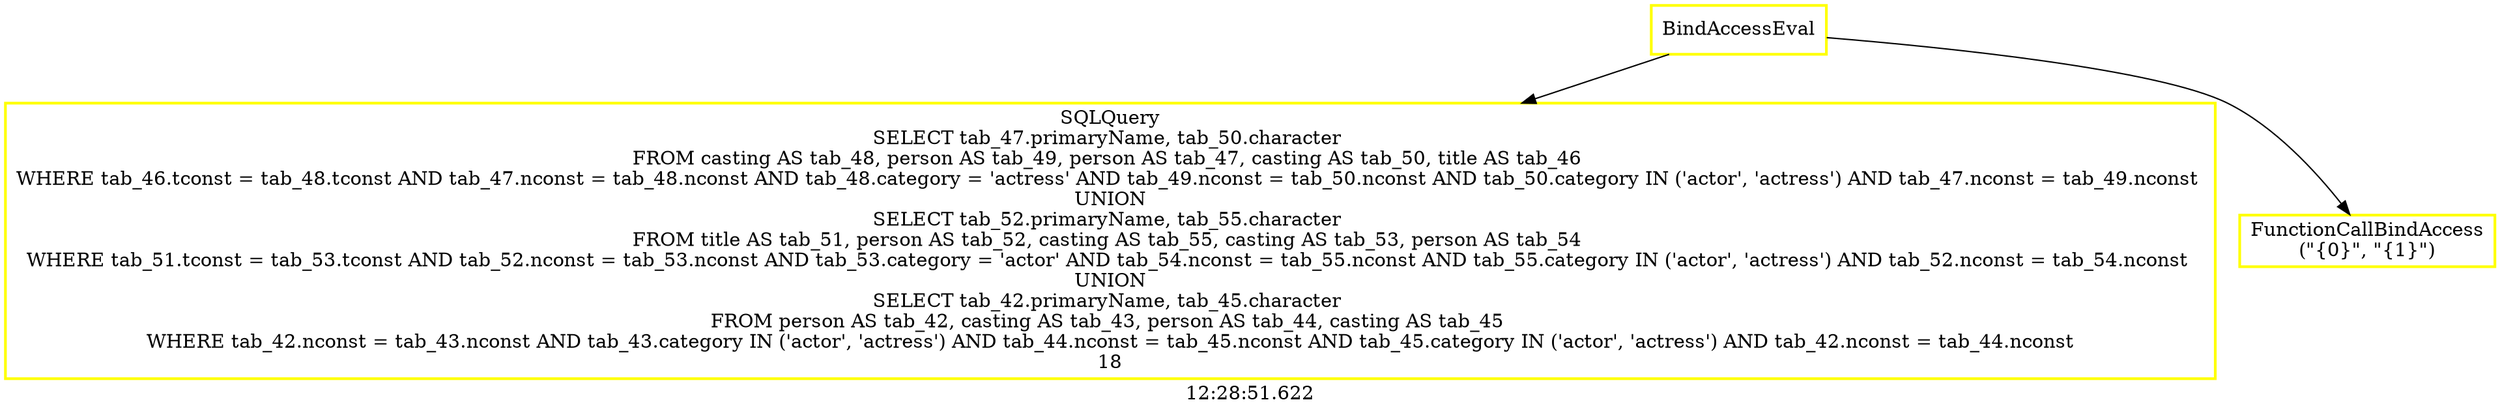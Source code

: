 digraph  g{ graph[label = "12:28:51.622"]
node [shape=rectangle, color=black, fontcolor=black, style=bold] edge [color=black] 0 [label="BindAccessEval", color = yellow] ; 
1 [label="SQLQuery
SELECT tab_47.primaryName, tab_50.character 
FROM casting AS tab_48, person AS tab_49, person AS tab_47, casting AS tab_50, title AS tab_46 
WHERE tab_46.tconst = tab_48.tconst AND tab_47.nconst = tab_48.nconst AND tab_48.category = 'actress' AND tab_49.nconst = tab_50.nconst AND tab_50.category IN ('actor', 'actress') AND tab_47.nconst = tab_49.nconst 
UNION
SELECT tab_52.primaryName, tab_55.character 
FROM title AS tab_51, person AS tab_52, casting AS tab_55, casting AS tab_53, person AS tab_54 
WHERE tab_51.tconst = tab_53.tconst AND tab_52.nconst = tab_53.nconst AND tab_53.category = 'actor' AND tab_54.nconst = tab_55.nconst AND tab_55.category IN ('actor', 'actress') AND tab_52.nconst = tab_54.nconst 
UNION
SELECT tab_42.primaryName, tab_45.character 
FROM person AS tab_42, casting AS tab_43, person AS tab_44, casting AS tab_45 
WHERE tab_42.nconst = tab_43.nconst AND tab_43.category IN ('actor', 'actress') AND tab_44.nconst = tab_45.nconst AND tab_45.category IN ('actor', 'actress') AND tab_42.nconst = tab_44.nconst
18", color = yellow] ; 
0 -> 1 ; 
2 [label="FunctionCallBindAccess
(\"{0}\", \"{1}\")", color = yellow] ; 
0 -> 2 ; 
}

